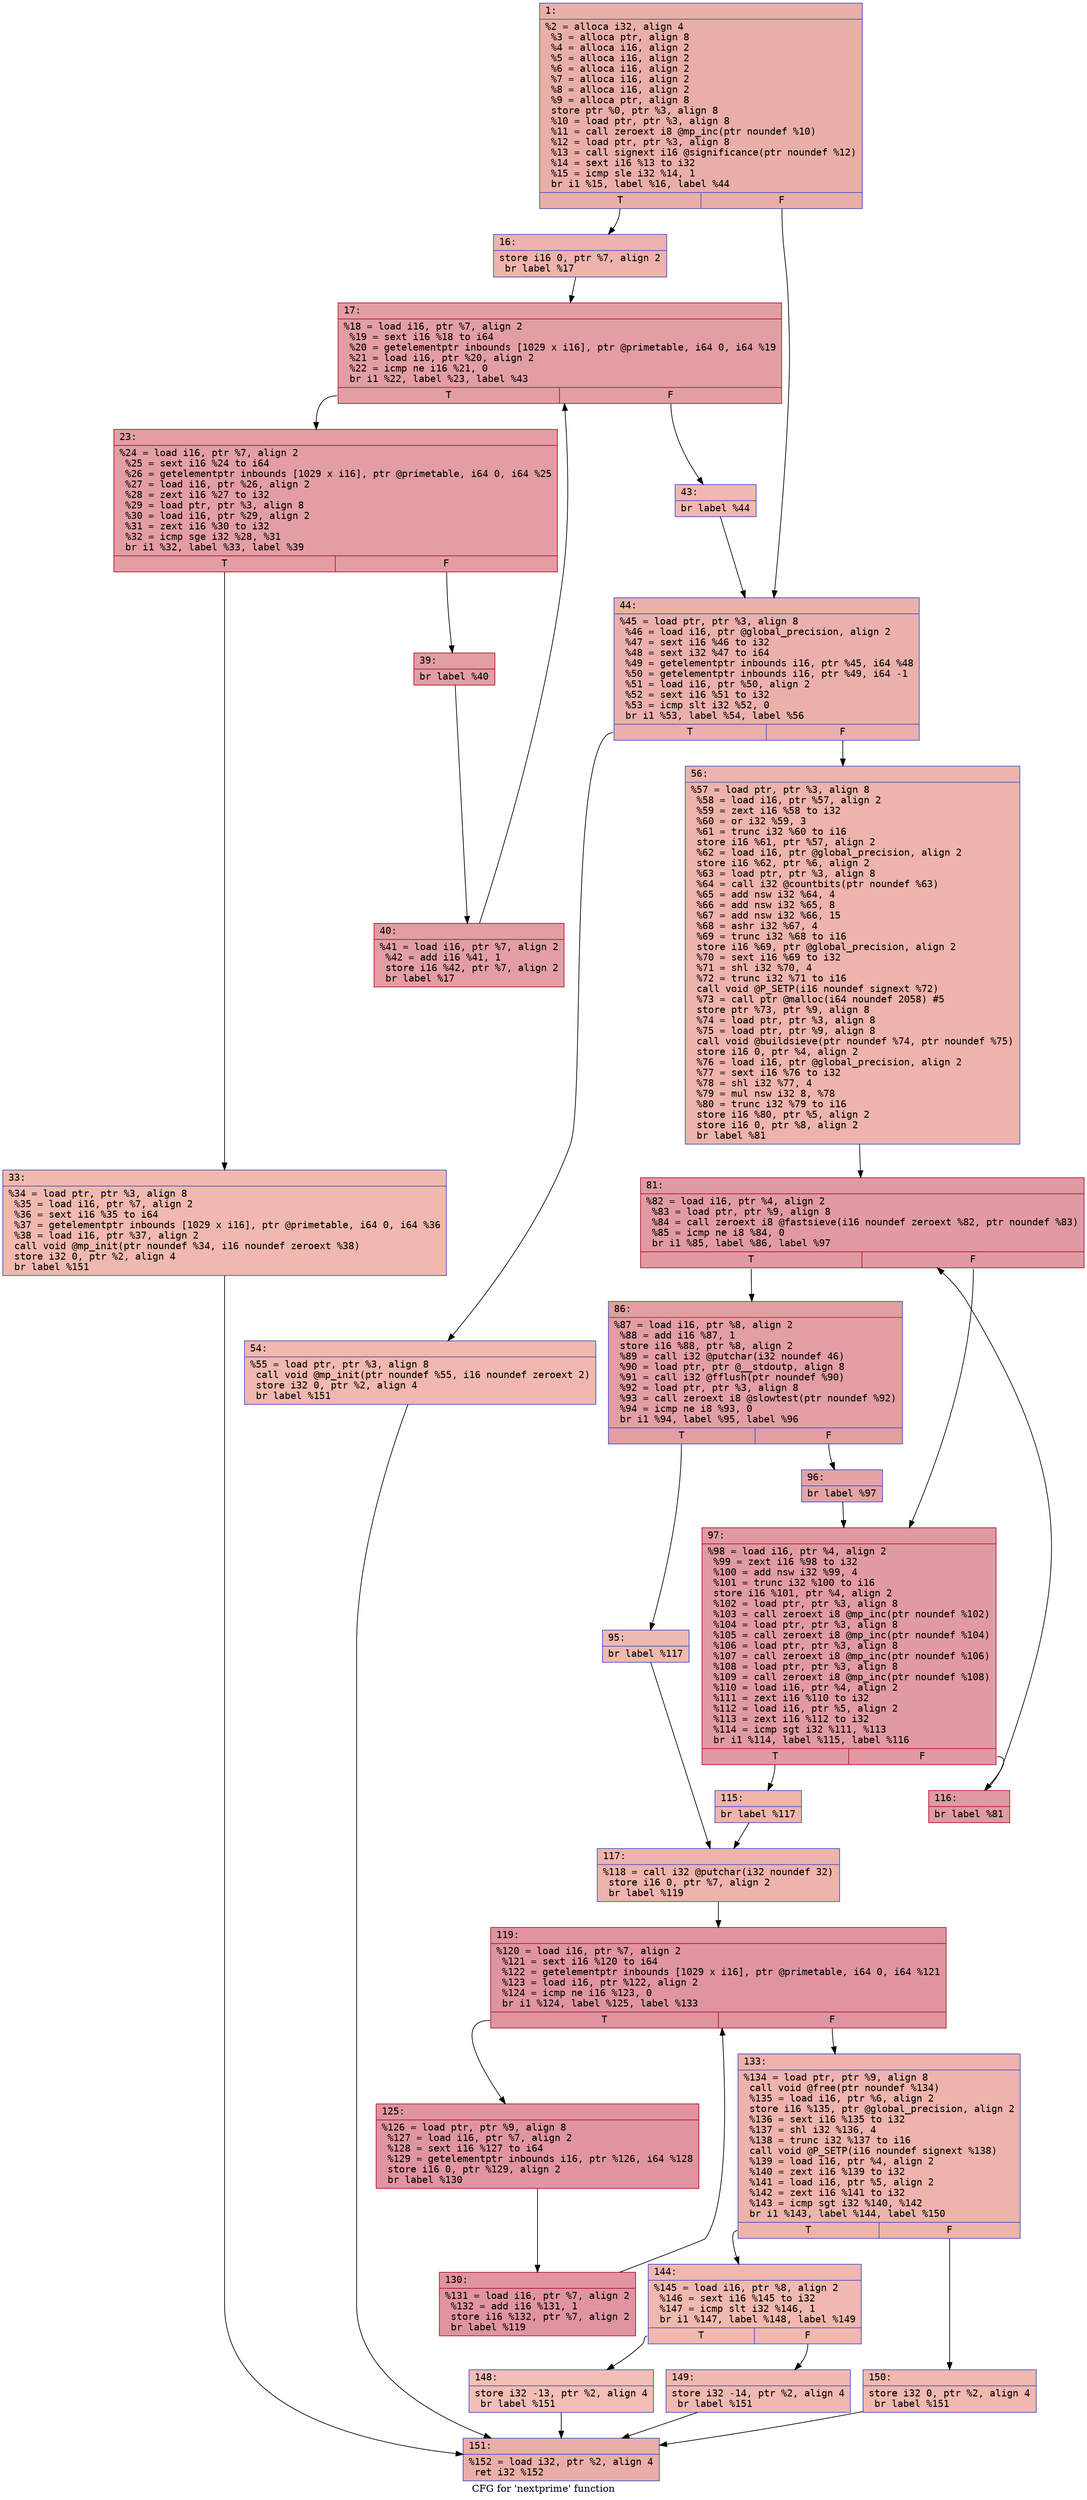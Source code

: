 digraph "CFG for 'nextprime' function" {
	label="CFG for 'nextprime' function";

	Node0x600003ba6300 [shape=record,color="#3d50c3ff", style=filled, fillcolor="#d0473d70" fontname="Courier",label="{1:\l|  %2 = alloca i32, align 4\l  %3 = alloca ptr, align 8\l  %4 = alloca i16, align 2\l  %5 = alloca i16, align 2\l  %6 = alloca i16, align 2\l  %7 = alloca i16, align 2\l  %8 = alloca i16, align 2\l  %9 = alloca ptr, align 8\l  store ptr %0, ptr %3, align 8\l  %10 = load ptr, ptr %3, align 8\l  %11 = call zeroext i8 @mp_inc(ptr noundef %10)\l  %12 = load ptr, ptr %3, align 8\l  %13 = call signext i16 @significance(ptr noundef %12)\l  %14 = sext i16 %13 to i32\l  %15 = icmp sle i32 %14, 1\l  br i1 %15, label %16, label %44\l|{<s0>T|<s1>F}}"];
	Node0x600003ba6300:s0 -> Node0x600003ba6350[tooltip="1 -> 16\nProbability 50.00%" ];
	Node0x600003ba6300:s1 -> Node0x600003ba6580[tooltip="1 -> 44\nProbability 50.00%" ];
	Node0x600003ba6350 [shape=record,color="#3d50c3ff", style=filled, fillcolor="#d6524470" fontname="Courier",label="{16:\l|  store i16 0, ptr %7, align 2\l  br label %17\l}"];
	Node0x600003ba6350 -> Node0x600003ba63a0[tooltip="16 -> 17\nProbability 100.00%" ];
	Node0x600003ba63a0 [shape=record,color="#b70d28ff", style=filled, fillcolor="#be242e70" fontname="Courier",label="{17:\l|  %18 = load i16, ptr %7, align 2\l  %19 = sext i16 %18 to i64\l  %20 = getelementptr inbounds [1029 x i16], ptr @primetable, i64 0, i64 %19\l  %21 = load i16, ptr %20, align 2\l  %22 = icmp ne i16 %21, 0\l  br i1 %22, label %23, label %43\l|{<s0>T|<s1>F}}"];
	Node0x600003ba63a0:s0 -> Node0x600003ba63f0[tooltip="17 -> 23\nProbability 96.88%" ];
	Node0x600003ba63a0:s1 -> Node0x600003ba6530[tooltip="17 -> 43\nProbability 3.12%" ];
	Node0x600003ba63f0 [shape=record,color="#b70d28ff", style=filled, fillcolor="#be242e70" fontname="Courier",label="{23:\l|  %24 = load i16, ptr %7, align 2\l  %25 = sext i16 %24 to i64\l  %26 = getelementptr inbounds [1029 x i16], ptr @primetable, i64 0, i64 %25\l  %27 = load i16, ptr %26, align 2\l  %28 = zext i16 %27 to i32\l  %29 = load ptr, ptr %3, align 8\l  %30 = load i16, ptr %29, align 2\l  %31 = zext i16 %30 to i32\l  %32 = icmp sge i32 %28, %31\l  br i1 %32, label %33, label %39\l|{<s0>T|<s1>F}}"];
	Node0x600003ba63f0:s0 -> Node0x600003ba6440[tooltip="23 -> 33\nProbability 3.12%" ];
	Node0x600003ba63f0:s1 -> Node0x600003ba6490[tooltip="23 -> 39\nProbability 96.88%" ];
	Node0x600003ba6440 [shape=record,color="#3d50c3ff", style=filled, fillcolor="#dc5d4a70" fontname="Courier",label="{33:\l|  %34 = load ptr, ptr %3, align 8\l  %35 = load i16, ptr %7, align 2\l  %36 = sext i16 %35 to i64\l  %37 = getelementptr inbounds [1029 x i16], ptr @primetable, i64 0, i64 %36\l  %38 = load i16, ptr %37, align 2\l  call void @mp_init(ptr noundef %34, i16 noundef zeroext %38)\l  store i32 0, ptr %2, align 4\l  br label %151\l}"];
	Node0x600003ba6440 -> Node0x600003ba6b70[tooltip="33 -> 151\nProbability 100.00%" ];
	Node0x600003ba6490 [shape=record,color="#b70d28ff", style=filled, fillcolor="#be242e70" fontname="Courier",label="{39:\l|  br label %40\l}"];
	Node0x600003ba6490 -> Node0x600003ba64e0[tooltip="39 -> 40\nProbability 100.00%" ];
	Node0x600003ba64e0 [shape=record,color="#b70d28ff", style=filled, fillcolor="#be242e70" fontname="Courier",label="{40:\l|  %41 = load i16, ptr %7, align 2\l  %42 = add i16 %41, 1\l  store i16 %42, ptr %7, align 2\l  br label %17\l}"];
	Node0x600003ba64e0 -> Node0x600003ba63a0[tooltip="40 -> 17\nProbability 100.00%" ];
	Node0x600003ba6530 [shape=record,color="#3d50c3ff", style=filled, fillcolor="#dc5d4a70" fontname="Courier",label="{43:\l|  br label %44\l}"];
	Node0x600003ba6530 -> Node0x600003ba6580[tooltip="43 -> 44\nProbability 100.00%" ];
	Node0x600003ba6580 [shape=record,color="#3d50c3ff", style=filled, fillcolor="#d24b4070" fontname="Courier",label="{44:\l|  %45 = load ptr, ptr %3, align 8\l  %46 = load i16, ptr @global_precision, align 2\l  %47 = sext i16 %46 to i32\l  %48 = sext i32 %47 to i64\l  %49 = getelementptr inbounds i16, ptr %45, i64 %48\l  %50 = getelementptr inbounds i16, ptr %49, i64 -1\l  %51 = load i16, ptr %50, align 2\l  %52 = sext i16 %51 to i32\l  %53 = icmp slt i32 %52, 0\l  br i1 %53, label %54, label %56\l|{<s0>T|<s1>F}}"];
	Node0x600003ba6580:s0 -> Node0x600003ba65d0[tooltip="44 -> 54\nProbability 37.50%" ];
	Node0x600003ba6580:s1 -> Node0x600003ba6620[tooltip="44 -> 56\nProbability 62.50%" ];
	Node0x600003ba65d0 [shape=record,color="#3d50c3ff", style=filled, fillcolor="#dc5d4a70" fontname="Courier",label="{54:\l|  %55 = load ptr, ptr %3, align 8\l  call void @mp_init(ptr noundef %55, i16 noundef zeroext 2)\l  store i32 0, ptr %2, align 4\l  br label %151\l}"];
	Node0x600003ba65d0 -> Node0x600003ba6b70[tooltip="54 -> 151\nProbability 100.00%" ];
	Node0x600003ba6620 [shape=record,color="#3d50c3ff", style=filled, fillcolor="#d6524470" fontname="Courier",label="{56:\l|  %57 = load ptr, ptr %3, align 8\l  %58 = load i16, ptr %57, align 2\l  %59 = zext i16 %58 to i32\l  %60 = or i32 %59, 3\l  %61 = trunc i32 %60 to i16\l  store i16 %61, ptr %57, align 2\l  %62 = load i16, ptr @global_precision, align 2\l  store i16 %62, ptr %6, align 2\l  %63 = load ptr, ptr %3, align 8\l  %64 = call i32 @countbits(ptr noundef %63)\l  %65 = add nsw i32 %64, 4\l  %66 = add nsw i32 %65, 8\l  %67 = add nsw i32 %66, 15\l  %68 = ashr i32 %67, 4\l  %69 = trunc i32 %68 to i16\l  store i16 %69, ptr @global_precision, align 2\l  %70 = sext i16 %69 to i32\l  %71 = shl i32 %70, 4\l  %72 = trunc i32 %71 to i16\l  call void @P_SETP(i16 noundef signext %72)\l  %73 = call ptr @malloc(i64 noundef 2058) #5\l  store ptr %73, ptr %9, align 8\l  %74 = load ptr, ptr %3, align 8\l  %75 = load ptr, ptr %9, align 8\l  call void @buildsieve(ptr noundef %74, ptr noundef %75)\l  store i16 0, ptr %4, align 2\l  %76 = load i16, ptr @global_precision, align 2\l  %77 = sext i16 %76 to i32\l  %78 = shl i32 %77, 4\l  %79 = mul nsw i32 8, %78\l  %80 = trunc i32 %79 to i16\l  store i16 %80, ptr %5, align 2\l  store i16 0, ptr %8, align 2\l  br label %81\l}"];
	Node0x600003ba6620 -> Node0x600003ba6670[tooltip="56 -> 81\nProbability 100.00%" ];
	Node0x600003ba6670 [shape=record,color="#b70d28ff", style=filled, fillcolor="#bb1b2c70" fontname="Courier",label="{81:\l|  %82 = load i16, ptr %4, align 2\l  %83 = load ptr, ptr %9, align 8\l  %84 = call zeroext i8 @fastsieve(i16 noundef zeroext %82, ptr noundef %83)\l  %85 = icmp ne i8 %84, 0\l  br i1 %85, label %86, label %97\l|{<s0>T|<s1>F}}"];
	Node0x600003ba6670:s0 -> Node0x600003ba66c0[tooltip="81 -> 86\nProbability 62.50%" ];
	Node0x600003ba6670:s1 -> Node0x600003ba67b0[tooltip="81 -> 97\nProbability 37.50%" ];
	Node0x600003ba66c0 [shape=record,color="#3d50c3ff", style=filled, fillcolor="#be242e70" fontname="Courier",label="{86:\l|  %87 = load i16, ptr %8, align 2\l  %88 = add i16 %87, 1\l  store i16 %88, ptr %8, align 2\l  %89 = call i32 @putchar(i32 noundef 46)\l  %90 = load ptr, ptr @__stdoutp, align 8\l  %91 = call i32 @fflush(ptr noundef %90)\l  %92 = load ptr, ptr %3, align 8\l  %93 = call zeroext i8 @slowtest(ptr noundef %92)\l  %94 = icmp ne i8 %93, 0\l  br i1 %94, label %95, label %96\l|{<s0>T|<s1>F}}"];
	Node0x600003ba66c0:s0 -> Node0x600003ba6710[tooltip="86 -> 95\nProbability 3.12%" ];
	Node0x600003ba66c0:s1 -> Node0x600003ba6760[tooltip="86 -> 96\nProbability 96.88%" ];
	Node0x600003ba6710 [shape=record,color="#3d50c3ff", style=filled, fillcolor="#de614d70" fontname="Courier",label="{95:\l|  br label %117\l}"];
	Node0x600003ba6710 -> Node0x600003ba68a0[tooltip="95 -> 117\nProbability 100.00%" ];
	Node0x600003ba6760 [shape=record,color="#3d50c3ff", style=filled, fillcolor="#c32e3170" fontname="Courier",label="{96:\l|  br label %97\l}"];
	Node0x600003ba6760 -> Node0x600003ba67b0[tooltip="96 -> 97\nProbability 100.00%" ];
	Node0x600003ba67b0 [shape=record,color="#b70d28ff", style=filled, fillcolor="#bb1b2c70" fontname="Courier",label="{97:\l|  %98 = load i16, ptr %4, align 2\l  %99 = zext i16 %98 to i32\l  %100 = add nsw i32 %99, 4\l  %101 = trunc i32 %100 to i16\l  store i16 %101, ptr %4, align 2\l  %102 = load ptr, ptr %3, align 8\l  %103 = call zeroext i8 @mp_inc(ptr noundef %102)\l  %104 = load ptr, ptr %3, align 8\l  %105 = call zeroext i8 @mp_inc(ptr noundef %104)\l  %106 = load ptr, ptr %3, align 8\l  %107 = call zeroext i8 @mp_inc(ptr noundef %106)\l  %108 = load ptr, ptr %3, align 8\l  %109 = call zeroext i8 @mp_inc(ptr noundef %108)\l  %110 = load i16, ptr %4, align 2\l  %111 = zext i16 %110 to i32\l  %112 = load i16, ptr %5, align 2\l  %113 = zext i16 %112 to i32\l  %114 = icmp sgt i32 %111, %113\l  br i1 %114, label %115, label %116\l|{<s0>T|<s1>F}}"];
	Node0x600003ba67b0:s0 -> Node0x600003ba6800[tooltip="97 -> 115\nProbability 3.12%" ];
	Node0x600003ba67b0:s1 -> Node0x600003ba6850[tooltip="97 -> 116\nProbability 96.88%" ];
	Node0x600003ba6800 [shape=record,color="#3d50c3ff", style=filled, fillcolor="#d8564670" fontname="Courier",label="{115:\l|  br label %117\l}"];
	Node0x600003ba6800 -> Node0x600003ba68a0[tooltip="115 -> 117\nProbability 100.00%" ];
	Node0x600003ba6850 [shape=record,color="#b70d28ff", style=filled, fillcolor="#bb1b2c70" fontname="Courier",label="{116:\l|  br label %81\l}"];
	Node0x600003ba6850 -> Node0x600003ba6670[tooltip="116 -> 81\nProbability 100.00%" ];
	Node0x600003ba68a0 [shape=record,color="#3d50c3ff", style=filled, fillcolor="#d6524470" fontname="Courier",label="{117:\l|  %118 = call i32 @putchar(i32 noundef 32)\l  store i16 0, ptr %7, align 2\l  br label %119\l}"];
	Node0x600003ba68a0 -> Node0x600003ba68f0[tooltip="117 -> 119\nProbability 100.00%" ];
	Node0x600003ba68f0 [shape=record,color="#b70d28ff", style=filled, fillcolor="#b70d2870" fontname="Courier",label="{119:\l|  %120 = load i16, ptr %7, align 2\l  %121 = sext i16 %120 to i64\l  %122 = getelementptr inbounds [1029 x i16], ptr @primetable, i64 0, i64 %121\l  %123 = load i16, ptr %122, align 2\l  %124 = icmp ne i16 %123, 0\l  br i1 %124, label %125, label %133\l|{<s0>T|<s1>F}}"];
	Node0x600003ba68f0:s0 -> Node0x600003ba6940[tooltip="119 -> 125\nProbability 96.88%" ];
	Node0x600003ba68f0:s1 -> Node0x600003ba69e0[tooltip="119 -> 133\nProbability 3.12%" ];
	Node0x600003ba6940 [shape=record,color="#b70d28ff", style=filled, fillcolor="#b70d2870" fontname="Courier",label="{125:\l|  %126 = load ptr, ptr %9, align 8\l  %127 = load i16, ptr %7, align 2\l  %128 = sext i16 %127 to i64\l  %129 = getelementptr inbounds i16, ptr %126, i64 %128\l  store i16 0, ptr %129, align 2\l  br label %130\l}"];
	Node0x600003ba6940 -> Node0x600003ba6990[tooltip="125 -> 130\nProbability 100.00%" ];
	Node0x600003ba6990 [shape=record,color="#b70d28ff", style=filled, fillcolor="#b70d2870" fontname="Courier",label="{130:\l|  %131 = load i16, ptr %7, align 2\l  %132 = add i16 %131, 1\l  store i16 %132, ptr %7, align 2\l  br label %119\l}"];
	Node0x600003ba6990 -> Node0x600003ba68f0[tooltip="130 -> 119\nProbability 100.00%" ];
	Node0x600003ba69e0 [shape=record,color="#3d50c3ff", style=filled, fillcolor="#d6524470" fontname="Courier",label="{133:\l|  %134 = load ptr, ptr %9, align 8\l  call void @free(ptr noundef %134)\l  %135 = load i16, ptr %6, align 2\l  store i16 %135, ptr @global_precision, align 2\l  %136 = sext i16 %135 to i32\l  %137 = shl i32 %136, 4\l  %138 = trunc i32 %137 to i16\l  call void @P_SETP(i16 noundef signext %138)\l  %139 = load i16, ptr %4, align 2\l  %140 = zext i16 %139 to i32\l  %141 = load i16, ptr %5, align 2\l  %142 = zext i16 %141 to i32\l  %143 = icmp sgt i32 %140, %142\l  br i1 %143, label %144, label %150\l|{<s0>T|<s1>F}}"];
	Node0x600003ba69e0:s0 -> Node0x600003ba6a30[tooltip="133 -> 144\nProbability 50.00%" ];
	Node0x600003ba69e0:s1 -> Node0x600003ba6b20[tooltip="133 -> 150\nProbability 50.00%" ];
	Node0x600003ba6a30 [shape=record,color="#3d50c3ff", style=filled, fillcolor="#dc5d4a70" fontname="Courier",label="{144:\l|  %145 = load i16, ptr %8, align 2\l  %146 = sext i16 %145 to i32\l  %147 = icmp slt i32 %146, 1\l  br i1 %147, label %148, label %149\l|{<s0>T|<s1>F}}"];
	Node0x600003ba6a30:s0 -> Node0x600003ba6a80[tooltip="144 -> 148\nProbability 37.50%" ];
	Node0x600003ba6a30:s1 -> Node0x600003ba6ad0[tooltip="144 -> 149\nProbability 62.50%" ];
	Node0x600003ba6a80 [shape=record,color="#3d50c3ff", style=filled, fillcolor="#e36c5570" fontname="Courier",label="{148:\l|  store i32 -13, ptr %2, align 4\l  br label %151\l}"];
	Node0x600003ba6a80 -> Node0x600003ba6b70[tooltip="148 -> 151\nProbability 100.00%" ];
	Node0x600003ba6ad0 [shape=record,color="#3d50c3ff", style=filled, fillcolor="#de614d70" fontname="Courier",label="{149:\l|  store i32 -14, ptr %2, align 4\l  br label %151\l}"];
	Node0x600003ba6ad0 -> Node0x600003ba6b70[tooltip="149 -> 151\nProbability 100.00%" ];
	Node0x600003ba6b20 [shape=record,color="#3d50c3ff", style=filled, fillcolor="#dc5d4a70" fontname="Courier",label="{150:\l|  store i32 0, ptr %2, align 4\l  br label %151\l}"];
	Node0x600003ba6b20 -> Node0x600003ba6b70[tooltip="150 -> 151\nProbability 100.00%" ];
	Node0x600003ba6b70 [shape=record,color="#3d50c3ff", style=filled, fillcolor="#d0473d70" fontname="Courier",label="{151:\l|  %152 = load i32, ptr %2, align 4\l  ret i32 %152\l}"];
}
